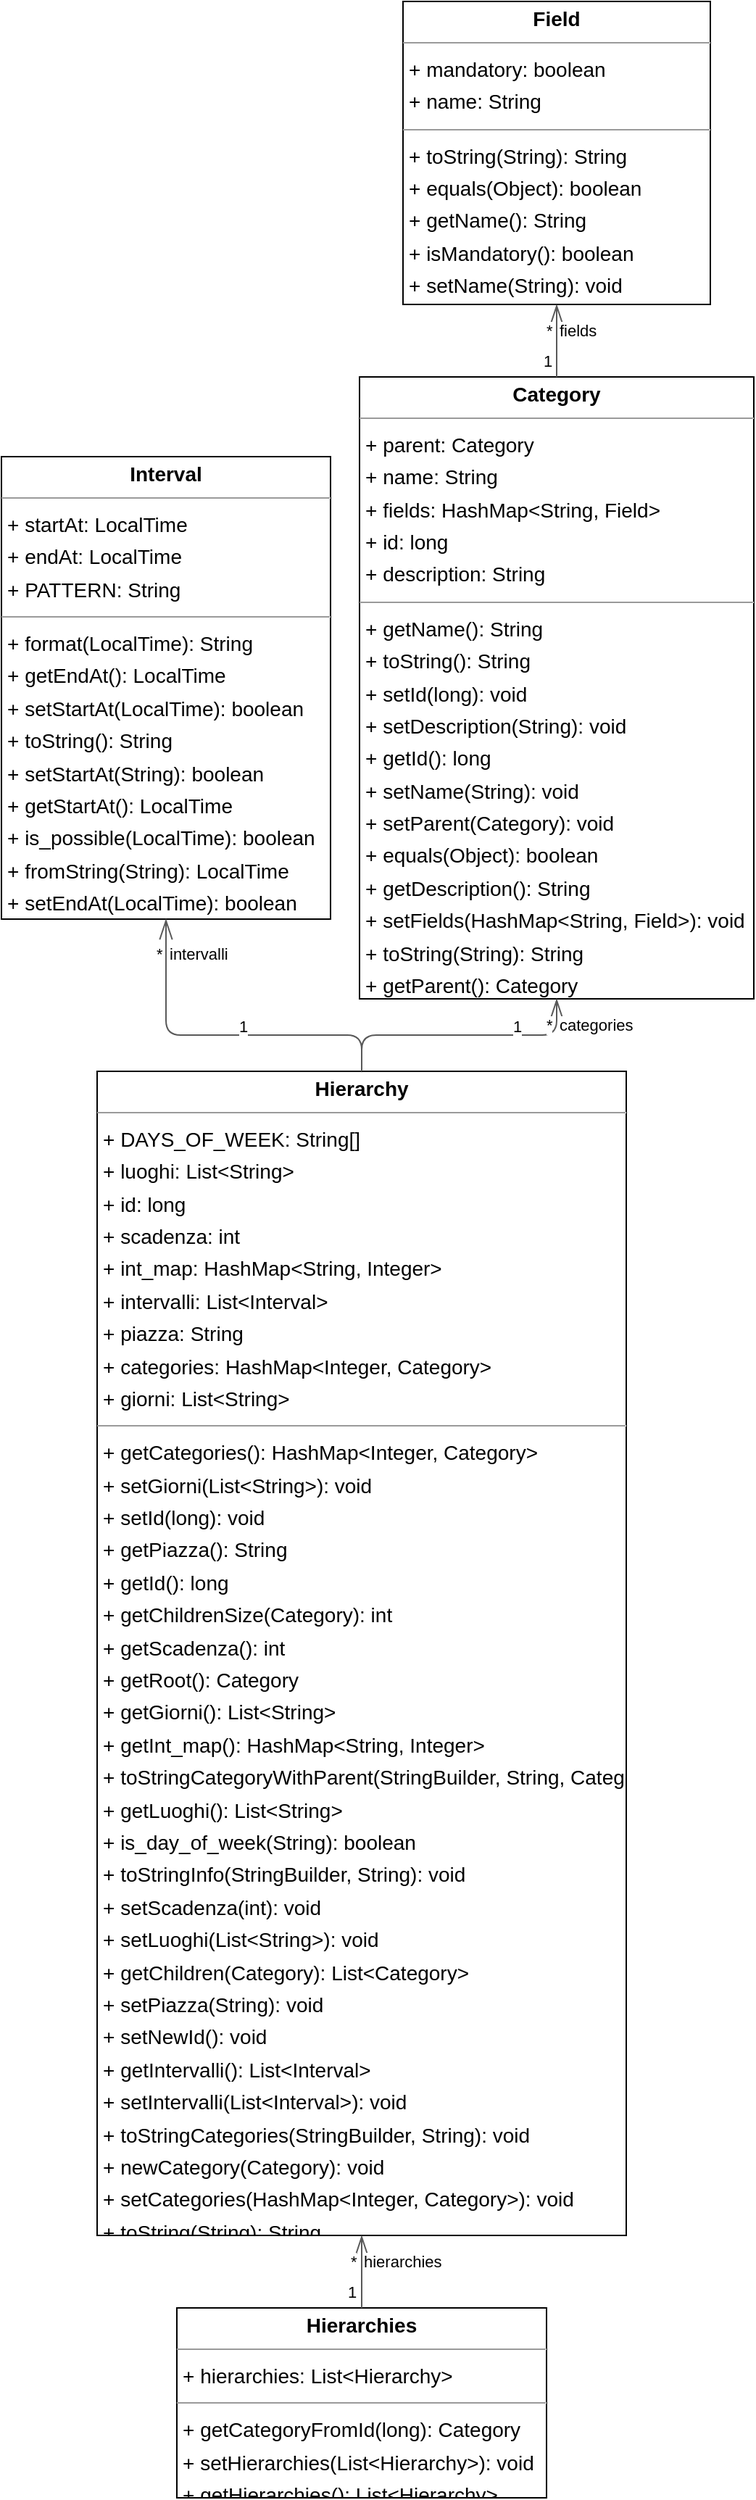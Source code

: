 <mxGraphModel dx="0" dy="0" grid="1" gridSize="10" guides="1" tooltips="1" connect="1" arrows="1" fold="1" page="0" pageScale="1" background="none" math="0" shadow="0">
  <root>
    <mxCell id="0" />
    <mxCell id="1" parent="0" />
    <mxCell id="node0" parent="1" vertex="1" value="&lt;p style=&quot;margin:0px;margin-top:4px;text-align:center;&quot;&gt;&lt;b&gt;Category&lt;/b&gt;&lt;/p&gt;&lt;hr size=&quot;1&quot;/&gt;&lt;p style=&quot;margin:0 0 0 4px;line-height:1.6;&quot;&gt;+ parent: Category&lt;br/&gt;+ name: String&lt;br/&gt;+ fields: HashMap&amp;lt;String, Field&amp;gt;&lt;br/&gt;+ id: long&lt;br/&gt;+ description: String&lt;/p&gt;&lt;hr size=&quot;1&quot;/&gt;&lt;p style=&quot;margin:0 0 0 4px;line-height:1.6;&quot;&gt;+ getName(): String&lt;br/&gt;+ toString(): String&lt;br/&gt;+ setId(long): void&lt;br/&gt;+ setDescription(String): void&lt;br/&gt;+ getId(): long&lt;br/&gt;+ setName(String): void&lt;br/&gt;+ setParent(Category): void&lt;br/&gt;+ equals(Object): boolean&lt;br/&gt;+ getDescription(): String&lt;br/&gt;+ setFields(HashMap&amp;lt;String, Field&amp;gt;): void&lt;br/&gt;+ toString(String): String&lt;br/&gt;+ getParent(): Category&lt;br/&gt;+ getFields(): HashMap&amp;lt;String, Field&amp;gt;&lt;/p&gt;" style="verticalAlign=top;align=left;overflow=fill;fontSize=14;fontFamily=Helvetica;html=1;rounded=0;shadow=0;comic=0;labelBackgroundColor=none;strokeWidth=1;">
      <mxGeometry x="64" y="-143" width="272" height="429" as="geometry" />
    </mxCell>
    <mxCell id="node2" parent="1" vertex="1" value="&lt;p style=&quot;margin:0px;margin-top:4px;text-align:center;&quot;&gt;&lt;b&gt;Field&lt;/b&gt;&lt;/p&gt;&lt;hr size=&quot;1&quot;/&gt;&lt;p style=&quot;margin:0 0 0 4px;line-height:1.6;&quot;&gt;+ mandatory: boolean&lt;br/&gt;+ name: String&lt;/p&gt;&lt;hr size=&quot;1&quot;/&gt;&lt;p style=&quot;margin:0 0 0 4px;line-height:1.6;&quot;&gt;+ toString(String): String&lt;br/&gt;+ equals(Object): boolean&lt;br/&gt;+ getName(): String&lt;br/&gt;+ isMandatory(): boolean&lt;br/&gt;+ setName(String): void&lt;br/&gt;+ setMandatory(boolean): void&lt;/p&gt;" style="verticalAlign=top;align=left;overflow=fill;fontSize=14;fontFamily=Helvetica;html=1;rounded=0;shadow=0;comic=0;labelBackgroundColor=none;strokeWidth=1;">
      <mxGeometry x="94" y="-402" width="212" height="209" as="geometry" />
    </mxCell>
    <mxCell id="node1" parent="1" vertex="1" value="&lt;p style=&quot;margin:0px;margin-top:4px;text-align:center;&quot;&gt;&lt;b&gt;Hierarchies&lt;/b&gt;&lt;/p&gt;&lt;hr size=&quot;1&quot;/&gt;&lt;p style=&quot;margin:0 0 0 4px;line-height:1.6;&quot;&gt;+ hierarchies: List&amp;lt;Hierarchy&amp;gt;&lt;/p&gt;&lt;hr size=&quot;1&quot;/&gt;&lt;p style=&quot;margin:0 0 0 4px;line-height:1.6;&quot;&gt;+ getCategoryFromId(long): Category&lt;br/&gt;+ setHierarchies(List&amp;lt;Hierarchy&amp;gt;): void&lt;br/&gt;+ getHierarchies(): List&amp;lt;Hierarchy&amp;gt;&lt;/p&gt;" style="verticalAlign=top;align=left;overflow=fill;fontSize=14;fontFamily=Helvetica;html=1;rounded=0;shadow=0;comic=0;labelBackgroundColor=none;strokeWidth=1;">
      <mxGeometry x="-62" y="1189" width="255" height="131" as="geometry" />
    </mxCell>
    <mxCell id="node3" parent="1" vertex="1" value="&lt;p style=&quot;margin:0px;margin-top:4px;text-align:center;&quot;&gt;&lt;b&gt;Hierarchy&lt;/b&gt;&lt;/p&gt;&lt;hr size=&quot;1&quot;/&gt;&lt;p style=&quot;margin:0 0 0 4px;line-height:1.6;&quot;&gt;+ DAYS_OF_WEEK: String[]&lt;br/&gt;+ luoghi: List&amp;lt;String&amp;gt;&lt;br/&gt;+ id: long&lt;br/&gt;+ scadenza: int&lt;br/&gt;+ int_map: HashMap&amp;lt;String, Integer&amp;gt;&lt;br/&gt;+ intervalli: List&amp;lt;Interval&amp;gt;&lt;br/&gt;+ piazza: String&lt;br/&gt;+ categories: HashMap&amp;lt;Integer, Category&amp;gt;&lt;br/&gt;+ giorni: List&amp;lt;String&amp;gt;&lt;/p&gt;&lt;hr size=&quot;1&quot;/&gt;&lt;p style=&quot;margin:0 0 0 4px;line-height:1.6;&quot;&gt;+ getCategories(): HashMap&amp;lt;Integer, Category&amp;gt;&lt;br/&gt;+ setGiorni(List&amp;lt;String&amp;gt;): void&lt;br/&gt;+ setId(long): void&lt;br/&gt;+ getPiazza(): String&lt;br/&gt;+ getId(): long&lt;br/&gt;+ getChildrenSize(Category): int&lt;br/&gt;+ getScadenza(): int&lt;br/&gt;+ getRoot(): Category&lt;br/&gt;+ getGiorni(): List&amp;lt;String&amp;gt;&lt;br/&gt;+ getInt_map(): HashMap&amp;lt;String, Integer&amp;gt;&lt;br/&gt;+ toStringCategoryWithParent(StringBuilder, String, Category): int&lt;br/&gt;+ getLuoghi(): List&amp;lt;String&amp;gt;&lt;br/&gt;+ is_day_of_week(String): boolean&lt;br/&gt;+ toStringInfo(StringBuilder, String): void&lt;br/&gt;+ setScadenza(int): void&lt;br/&gt;+ setLuoghi(List&amp;lt;String&amp;gt;): void&lt;br/&gt;+ getChildren(Category): List&amp;lt;Category&amp;gt;&lt;br/&gt;+ setPiazza(String): void&lt;br/&gt;+ setNewId(): void&lt;br/&gt;+ getIntervalli(): List&amp;lt;Interval&amp;gt;&lt;br/&gt;+ setIntervalli(List&amp;lt;Interval&amp;gt;): void&lt;br/&gt;+ toStringCategories(StringBuilder, String): void&lt;br/&gt;+ newCategory(Category): void&lt;br/&gt;+ setCategories(HashMap&amp;lt;Integer, Category&amp;gt;): void&lt;br/&gt;+ toString(String): String&lt;br/&gt;+ setInt_map(HashMap&amp;lt;String, Integer&amp;gt;): void&lt;/p&gt;" style="verticalAlign=top;align=left;overflow=fill;fontSize=14;fontFamily=Helvetica;html=1;rounded=0;shadow=0;comic=0;labelBackgroundColor=none;strokeWidth=1;">
      <mxGeometry x="-117" y="336" width="365" height="803" as="geometry" />
    </mxCell>
    <mxCell id="node4" parent="1" vertex="1" value="&lt;p style=&quot;margin:0px;margin-top:4px;text-align:center;&quot;&gt;&lt;b&gt;Interval&lt;/b&gt;&lt;/p&gt;&lt;hr size=&quot;1&quot;/&gt;&lt;p style=&quot;margin:0 0 0 4px;line-height:1.6;&quot;&gt;+ startAt: LocalTime&lt;br/&gt;+ endAt: LocalTime&lt;br/&gt;+ PATTERN: String&lt;/p&gt;&lt;hr size=&quot;1&quot;/&gt;&lt;p style=&quot;margin:0 0 0 4px;line-height:1.6;&quot;&gt;+ format(LocalTime): String&lt;br/&gt;+ getEndAt(): LocalTime&lt;br/&gt;+ setStartAt(LocalTime): boolean&lt;br/&gt;+ toString(): String&lt;br/&gt;+ setStartAt(String): boolean&lt;br/&gt;+ getStartAt(): LocalTime&lt;br/&gt;+ is_possible(LocalTime): boolean&lt;br/&gt;+ fromString(String): LocalTime&lt;br/&gt;+ setEndAt(LocalTime): boolean&lt;br/&gt;+ setEndAt(String): boolean&lt;/p&gt;" style="verticalAlign=top;align=left;overflow=fill;fontSize=14;fontFamily=Helvetica;html=1;rounded=0;shadow=0;comic=0;labelBackgroundColor=none;strokeWidth=1;">
      <mxGeometry x="-183" y="-88" width="227" height="319" as="geometry" />
    </mxCell>
    <mxCell id="edge2" edge="1" value="" parent="1" source="node0" target="node2" style="html=1;rounded=1;edgeStyle=orthogonalEdgeStyle;dashed=0;startArrow=diamondThinstartSize=12;endArrow=openThin;endSize=12;strokeColor=#595959;exitX=0.500;exitY=0.000;exitDx=0;exitDy=0;entryX=0.500;entryY=1.000;entryDx=0;entryDy=0;">
      <mxGeometry width="50" height="50" relative="1" as="geometry">
        <Array as="points" />
      </mxGeometry>
    </mxCell>
    <mxCell id="label12" parent="edge2" vertex="1" connectable="0" value="1" style="edgeLabel;resizable=0;html=1;align=left;verticalAlign=top;strokeColor=default;">
      <mxGeometry x="189" y="-167" as="geometry" />
    </mxCell>
    <mxCell id="label16" parent="edge2" vertex="1" connectable="0" value="*" style="edgeLabel;resizable=0;html=1;align=left;verticalAlign=top;strokeColor=default;">
      <mxGeometry x="191" y="-188" as="geometry" />
    </mxCell>
    <mxCell id="label17" parent="edge2" vertex="1" connectable="0" value="fields" style="edgeLabel;resizable=0;html=1;align=left;verticalAlign=top;strokeColor=default;">
      <mxGeometry x="200" y="-188" as="geometry" />
    </mxCell>
    <mxCell id="edge3" edge="1" value="" parent="1" source="node1" target="node3" style="html=1;rounded=1;edgeStyle=orthogonalEdgeStyle;dashed=0;startArrow=diamondThinstartSize=12;endArrow=openThin;endSize=12;strokeColor=#595959;exitX=0.500;exitY=0.000;exitDx=0;exitDy=0;entryX=0.500;entryY=1.000;entryDx=0;entryDy=0;">
      <mxGeometry width="50" height="50" relative="1" as="geometry">
        <Array as="points" />
      </mxGeometry>
    </mxCell>
    <mxCell id="label18" parent="edge3" vertex="1" connectable="0" value="1" style="edgeLabel;resizable=0;html=1;align=left;verticalAlign=top;strokeColor=default;">
      <mxGeometry x="54" y="1165" as="geometry" />
    </mxCell>
    <mxCell id="label22" parent="edge3" vertex="1" connectable="0" value="*" style="edgeLabel;resizable=0;html=1;align=left;verticalAlign=top;strokeColor=default;">
      <mxGeometry x="56" y="1144" as="geometry" />
    </mxCell>
    <mxCell id="label23" parent="edge3" vertex="1" connectable="0" value="hierarchies" style="edgeLabel;resizable=0;html=1;align=left;verticalAlign=top;strokeColor=default;">
      <mxGeometry x="65" y="1144" as="geometry" />
    </mxCell>
    <mxCell id="edge1" edge="1" value="" parent="1" source="node3" target="node0" style="html=1;rounded=1;edgeStyle=orthogonalEdgeStyle;dashed=0;startArrow=diamondThinstartSize=12;endArrow=openThin;endSize=12;strokeColor=#595959;exitX=0.500;exitY=0.000;exitDx=0;exitDy=0;entryX=0.500;entryY=1.000;entryDx=0;entryDy=0;">
      <mxGeometry width="50" height="50" relative="1" as="geometry">
        <Array as="points">
          <mxPoint x="65" y="311" />
          <mxPoint x="200" y="311" />
        </Array>
      </mxGeometry>
    </mxCell>
    <mxCell id="label6" parent="edge1" vertex="1" connectable="0" value="1" style="edgeLabel;resizable=0;html=1;align=left;verticalAlign=top;strokeColor=default;">
      <mxGeometry x="168" y="292" as="geometry" />
    </mxCell>
    <mxCell id="label10" parent="edge1" vertex="1" connectable="0" value="*" style="edgeLabel;resizable=0;html=1;align=left;verticalAlign=top;strokeColor=default;">
      <mxGeometry x="191" y="291" as="geometry" />
    </mxCell>
    <mxCell id="label11" parent="edge1" vertex="1" connectable="0" value="categories" style="edgeLabel;resizable=0;html=1;align=left;verticalAlign=top;strokeColor=default;">
      <mxGeometry x="200" y="291" as="geometry" />
    </mxCell>
    <mxCell id="edge0" edge="1" value="" parent="1" source="node3" target="node4" style="html=1;rounded=1;edgeStyle=orthogonalEdgeStyle;dashed=0;startArrow=diamondThinstartSize=12;endArrow=openThin;endSize=12;strokeColor=#595959;exitX=0.500;exitY=0.000;exitDx=0;exitDy=0;entryX=0.500;entryY=1.000;entryDx=0;entryDy=0;">
      <mxGeometry width="50" height="50" relative="1" as="geometry">
        <Array as="points">
          <mxPoint x="65" y="311" />
          <mxPoint x="-69" y="311" />
        </Array>
      </mxGeometry>
    </mxCell>
    <mxCell id="label0" parent="edge0" vertex="1" connectable="0" value="1" style="edgeLabel;resizable=0;html=1;align=left;verticalAlign=top;strokeColor=default;">
      <mxGeometry x="-21" y="292" as="geometry" />
    </mxCell>
    <mxCell id="label4" parent="edge0" vertex="1" connectable="0" value="*" style="edgeLabel;resizable=0;html=1;align=left;verticalAlign=top;strokeColor=default;">
      <mxGeometry x="-78" y="242" as="geometry" />
    </mxCell>
    <mxCell id="label5" parent="edge0" vertex="1" connectable="0" value="intervalli" style="edgeLabel;resizable=0;html=1;align=left;verticalAlign=top;strokeColor=default;">
      <mxGeometry x="-69" y="242" as="geometry" />
    </mxCell>
  </root>
</mxGraphModel>